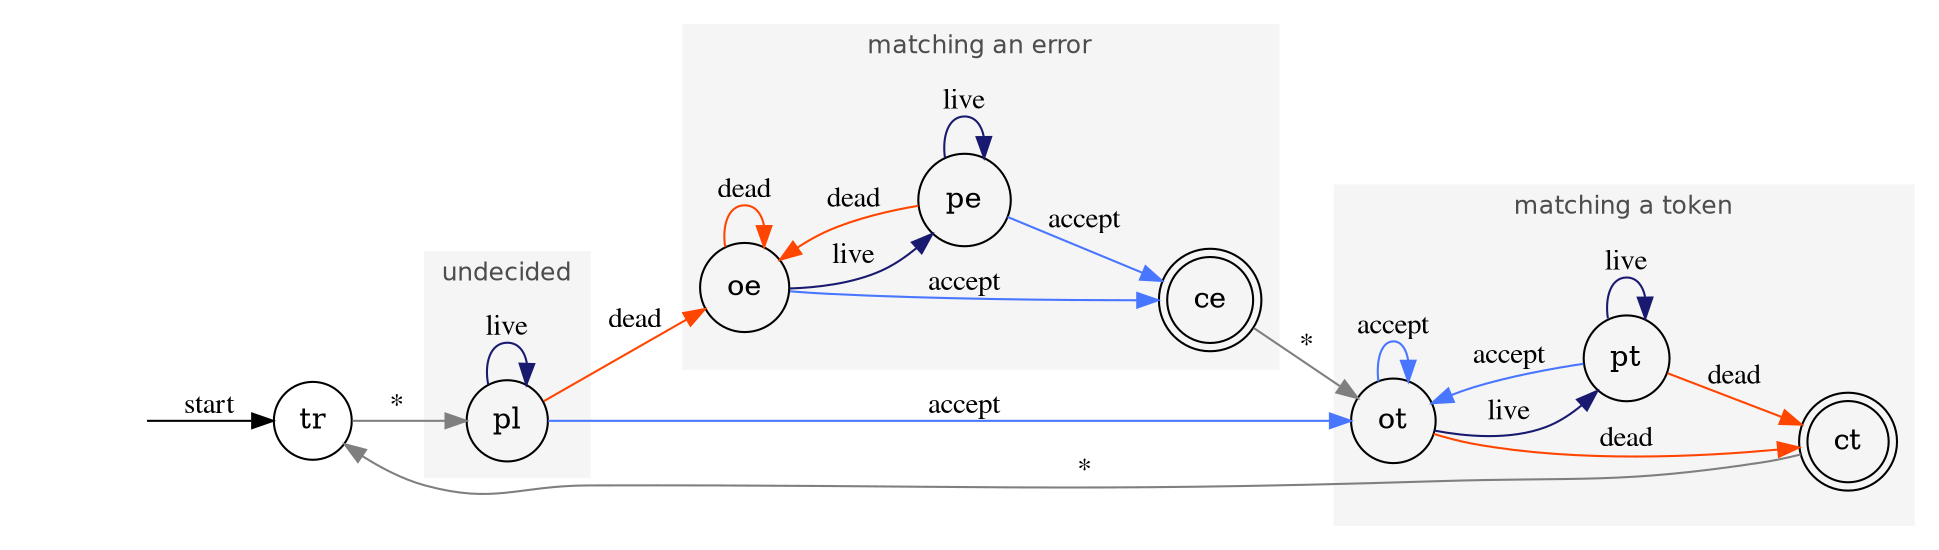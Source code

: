 /*
 * $Id: lexer.dot,v 1.1.1.1 2001/07/06 09:08:04 pcj Exp $
 *
 * Copyright (C) 2001 Paul Cody Johnston - pcj@inxar.org
 * 
 * This program is free software; you can redistribute it and/or
 * modify it under the terms of the GNU General Public License as
 * published by the Free Software Foundation; either version 2 of the
 * License, or (at your option) any later version.

 * This program is distributed in the hope that it will be useful, but
 * WITHOUT ANY WARRANTY; without even the implied warranty of
 * MERCHANTABILITY or FITNESS FOR A PARTICULAR PURPOSE.  See the GNU
 * General Public License for more details.

 * You should have received a copy of the GNU General Public License
 * along with this program; if not, write to the Free Software
 * Foundation, Inc., 59 Temple Place - Suite 330, Boston, MA
 * 02111-1307, USA.
 */
digraph LexerTG {
	
  rankdir = LR;
  node [shape=circle];
  edge [fontname=Times,fontsize=14];


  start [style=invis];
  start -> tr [label="start"];

  edge [color="gray50",label="*"];
  tr -> pl [weight=1];
  ce -> ot;
  ct -> tr [weight=0];
  
  edge [color="orangered",label="dead"];
  pl -> oe;
  subgraph cluster_error {
    fontname = Helvetica;
    fontsize = 12;
    fontcolor = grey30;
    label = "matching an error";
    style = filled;
    color = whitesmoke;
    oe -> oe;
    pe -> oe;
    pe -> ce [color="royalblue1", label="accept"];
  }

  subgraph cluster_token {
    fontname = Helvetica;
    fontsize = 12;
    fontcolor = grey30;
    label = "matching a token";
    style = filled;
    color = whitesmoke;
    ot -> ct;
    pt -> ct;
  }

  edge [color="royalblue1",label="accept"];
  pl -> ot [weight=2];
  oe -> ce;
  //ot -> ot;
  pt -> ot;
  ot -> ot;

  edge [color="midnightblue",label="live"];
  oe -> pe;
  pe -> pe;
  ot -> pt;
  pt -> pt;

  subgraph cluster_pluri {
    fontname = Helvetica;
    fontsize = 12;
    fontcolor = grey30;
    label = "undecided";
    style = filled;
    color = whitesmoke;
    pl -> pl;
  }

  ce [shape=doublecircle];
  ct [shape=doublecircle];
}


